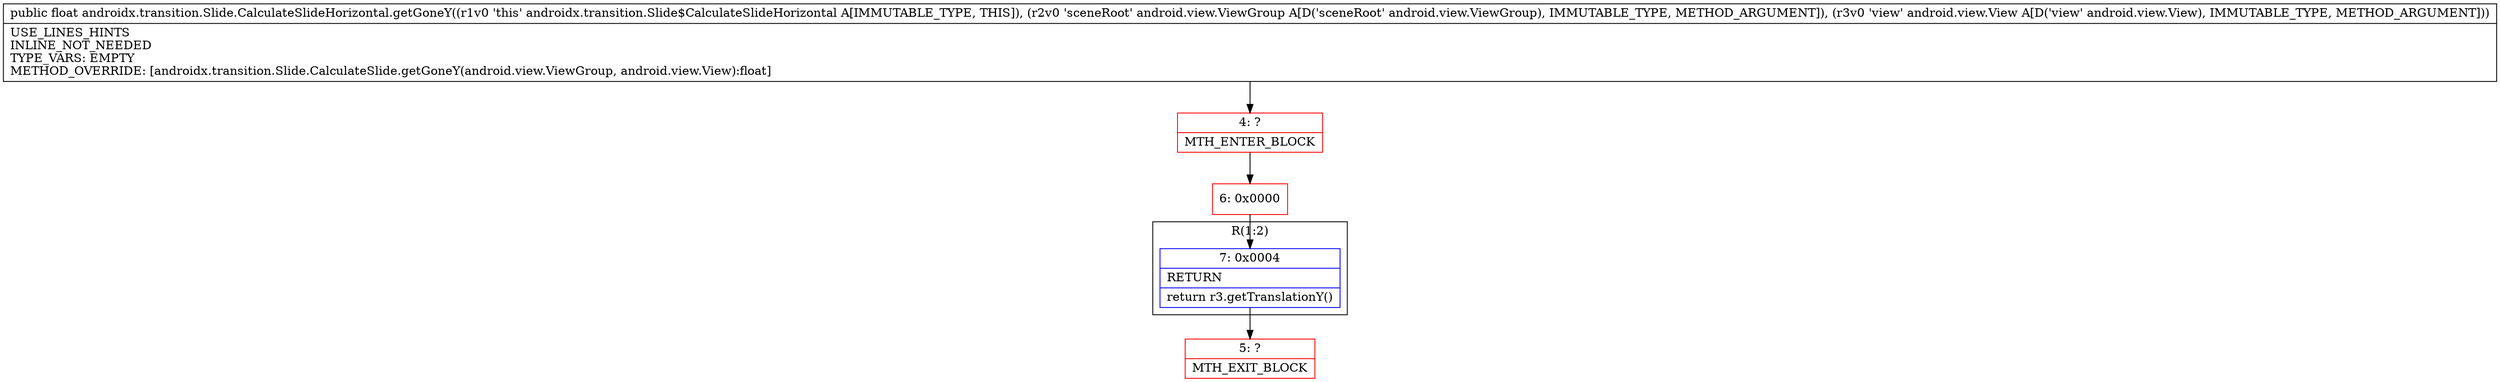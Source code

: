 digraph "CFG forandroidx.transition.Slide.CalculateSlideHorizontal.getGoneY(Landroid\/view\/ViewGroup;Landroid\/view\/View;)F" {
subgraph cluster_Region_1551158881 {
label = "R(1:2)";
node [shape=record,color=blue];
Node_7 [shape=record,label="{7\:\ 0x0004|RETURN\l|return r3.getTranslationY()\l}"];
}
Node_4 [shape=record,color=red,label="{4\:\ ?|MTH_ENTER_BLOCK\l}"];
Node_6 [shape=record,color=red,label="{6\:\ 0x0000}"];
Node_5 [shape=record,color=red,label="{5\:\ ?|MTH_EXIT_BLOCK\l}"];
MethodNode[shape=record,label="{public float androidx.transition.Slide.CalculateSlideHorizontal.getGoneY((r1v0 'this' androidx.transition.Slide$CalculateSlideHorizontal A[IMMUTABLE_TYPE, THIS]), (r2v0 'sceneRoot' android.view.ViewGroup A[D('sceneRoot' android.view.ViewGroup), IMMUTABLE_TYPE, METHOD_ARGUMENT]), (r3v0 'view' android.view.View A[D('view' android.view.View), IMMUTABLE_TYPE, METHOD_ARGUMENT]))  | USE_LINES_HINTS\lINLINE_NOT_NEEDED\lTYPE_VARS: EMPTY\lMETHOD_OVERRIDE: [androidx.transition.Slide.CalculateSlide.getGoneY(android.view.ViewGroup, android.view.View):float]\l}"];
MethodNode -> Node_4;Node_7 -> Node_5;
Node_4 -> Node_6;
Node_6 -> Node_7;
}

